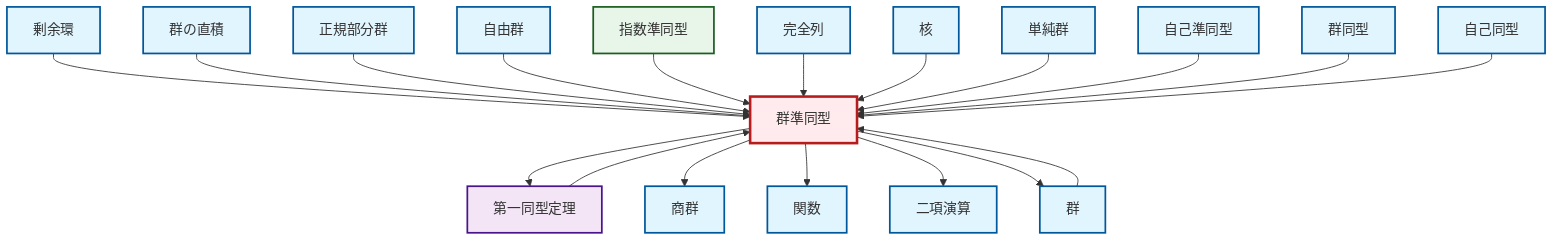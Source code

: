 graph TD
    classDef definition fill:#e1f5fe,stroke:#01579b,stroke-width:2px
    classDef theorem fill:#f3e5f5,stroke:#4a148c,stroke-width:2px
    classDef axiom fill:#fff3e0,stroke:#e65100,stroke-width:2px
    classDef example fill:#e8f5e9,stroke:#1b5e20,stroke-width:2px
    classDef current fill:#ffebee,stroke:#b71c1c,stroke-width:3px
    def-simple-group["単純群"]:::definition
    def-isomorphism["群同型"]:::definition
    def-free-group["自由群"]:::definition
    def-kernel["核"]:::definition
    def-homomorphism["群準同型"]:::definition
    def-direct-product["群の直積"]:::definition
    ex-exponential-homomorphism["指数準同型"]:::example
    def-exact-sequence["完全列"]:::definition
    def-normal-subgroup["正規部分群"]:::definition
    def-function["関数"]:::definition
    thm-first-isomorphism["第一同型定理"]:::theorem
    def-endomorphism["自己準同型"]:::definition
    def-binary-operation["二項演算"]:::definition
    def-automorphism["自己同型"]:::definition
    def-group["群"]:::definition
    def-quotient-ring["剰余環"]:::definition
    def-quotient-group["商群"]:::definition
    def-quotient-ring --> def-homomorphism
    def-homomorphism --> thm-first-isomorphism
    def-direct-product --> def-homomorphism
    def-normal-subgroup --> def-homomorphism
    def-homomorphism --> def-quotient-group
    def-free-group --> def-homomorphism
    def-homomorphism --> def-function
    ex-exponential-homomorphism --> def-homomorphism
    def-exact-sequence --> def-homomorphism
    def-kernel --> def-homomorphism
    def-group --> def-homomorphism
    def-simple-group --> def-homomorphism
    thm-first-isomorphism --> def-homomorphism
    def-homomorphism --> def-binary-operation
    def-endomorphism --> def-homomorphism
    def-isomorphism --> def-homomorphism
    def-homomorphism --> def-group
    def-automorphism --> def-homomorphism
    class def-homomorphism current